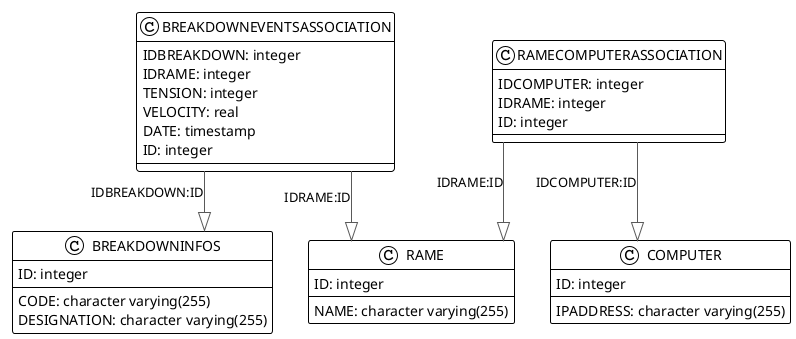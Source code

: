 @startuml

!theme plain
top to bottom direction
skinparam linetype ortho

class BREAKDOWNEVENTSASSOCIATION {
   IDBREAKDOWN: integer
   IDRAME: integer
   TENSION: integer
   VELOCITY: real
   DATE: timestamp
   ID: integer
}
class BREAKDOWNINFOS {
   CODE: character varying(255)
   DESIGNATION: character varying(255)
   ID: integer
}
class COMPUTER {
   IPADDRESS: character varying(255)
   ID: integer
}
class RAME {
   NAME: character varying(255)
   ID: integer
}
class RAMECOMPUTERASSOCIATION {
   IDCOMPUTER: integer
   IDRAME: integer
   ID: integer
}

BREAKDOWNEVENTSASSOCIATION  -[#595959,plain]-^  BREAKDOWNINFOS             : "IDBREAKDOWN:ID"
BREAKDOWNEVENTSASSOCIATION  -[#595959,plain]-^  RAME                       : "IDRAME:ID"
RAMECOMPUTERASSOCIATION     -[#595959,plain]-^  COMPUTER                   : "IDCOMPUTER:ID"
RAMECOMPUTERASSOCIATION     -[#595959,plain]-^  RAME                       : "IDRAME:ID"
@enduml
